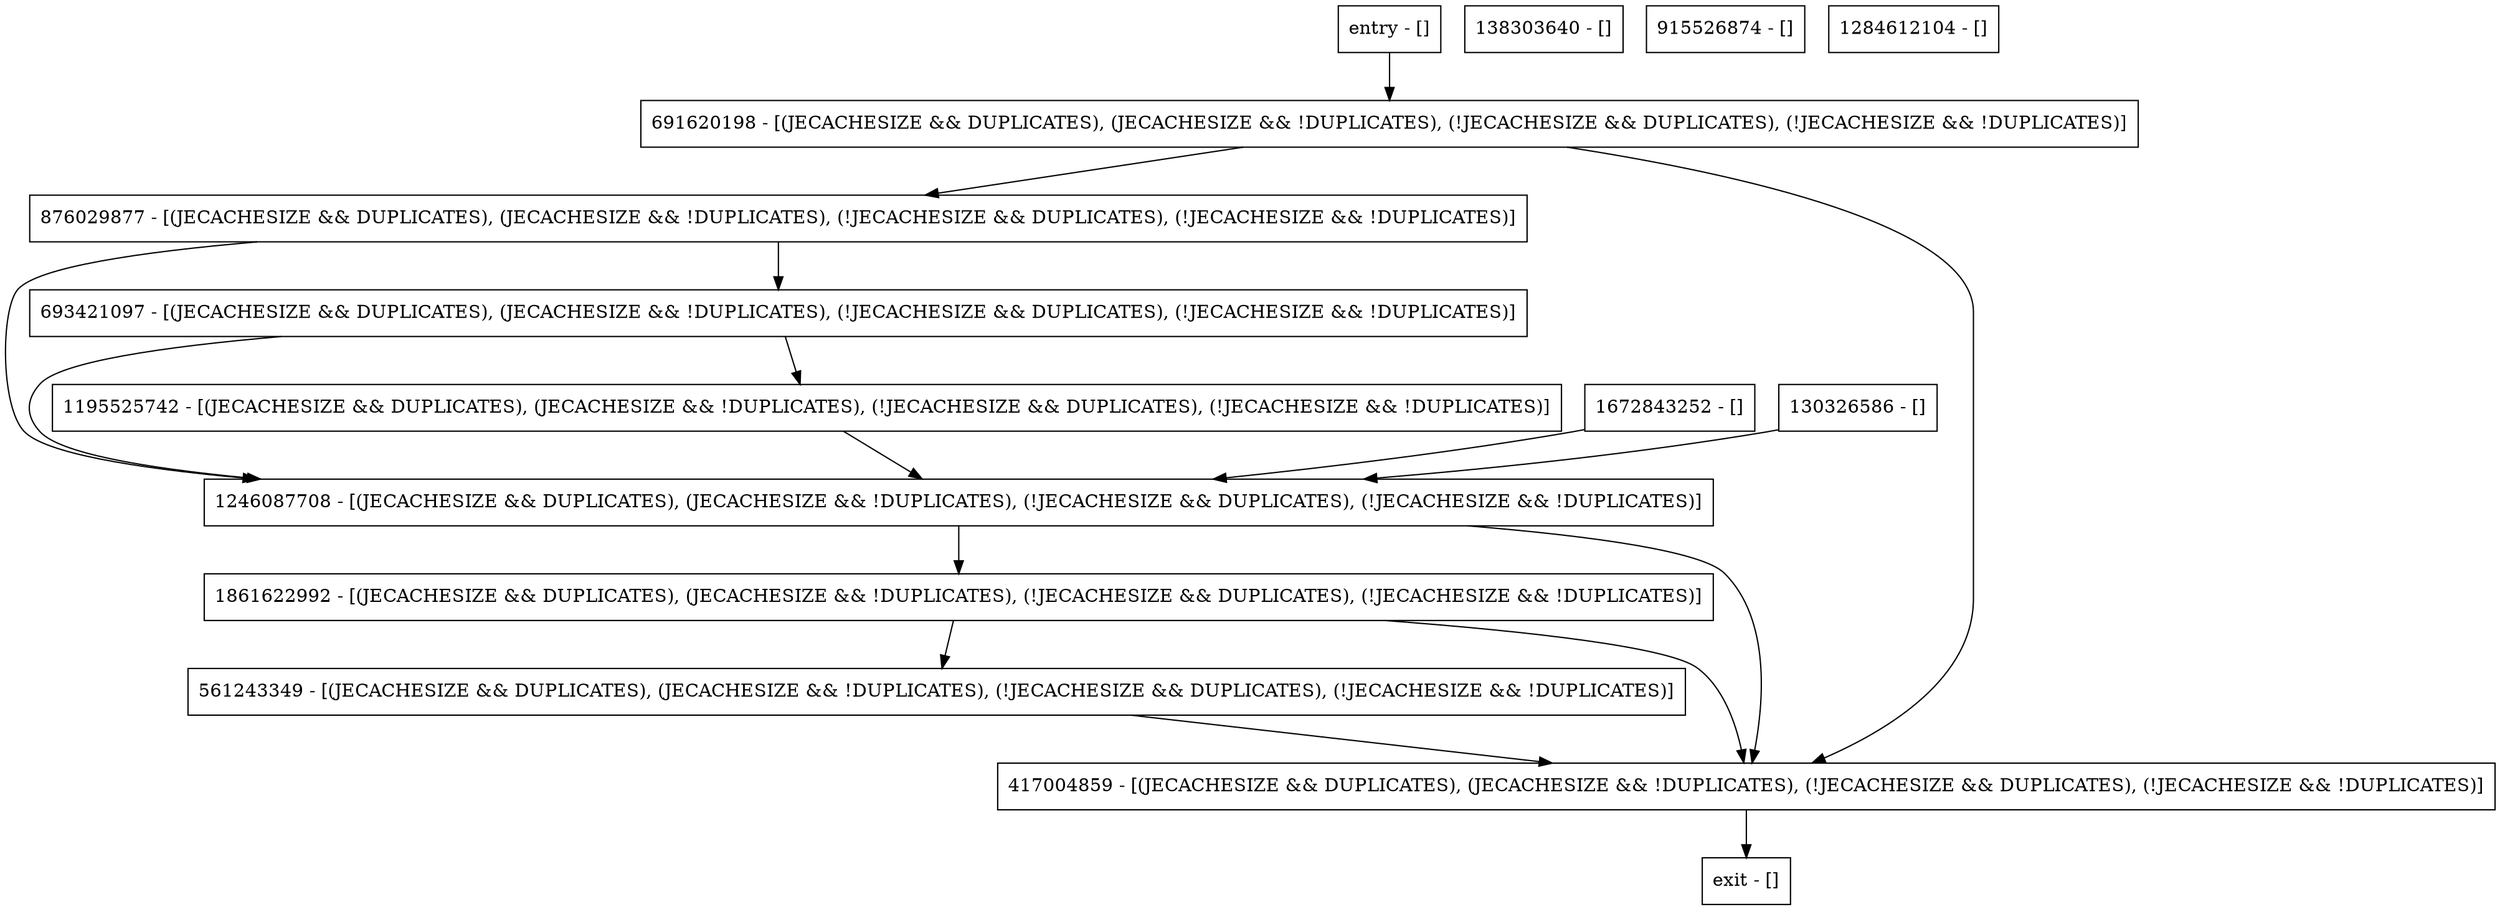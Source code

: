 digraph handleClosed {
node [shape=record];
1246087708 [label="1246087708 - [(JECACHESIZE && DUPLICATES), (JECACHESIZE && !DUPLICATES), (!JECACHESIZE && DUPLICATES), (!JECACHESIZE && !DUPLICATES)]"];
1672843252 [label="1672843252 - []"];
1195525742 [label="1195525742 - [(JECACHESIZE && DUPLICATES), (JECACHESIZE && !DUPLICATES), (!JECACHESIZE && DUPLICATES), (!JECACHESIZE && !DUPLICATES)]"];
138303640 [label="138303640 - []"];
693421097 [label="693421097 - [(JECACHESIZE && DUPLICATES), (JECACHESIZE && !DUPLICATES), (!JECACHESIZE && DUPLICATES), (!JECACHESIZE && !DUPLICATES)]"];
691620198 [label="691620198 - [(JECACHESIZE && DUPLICATES), (JECACHESIZE && !DUPLICATES), (!JECACHESIZE && DUPLICATES), (!JECACHESIZE && !DUPLICATES)]"];
130326586 [label="130326586 - []"];
1861622992 [label="1861622992 - [(JECACHESIZE && DUPLICATES), (JECACHESIZE && !DUPLICATES), (!JECACHESIZE && DUPLICATES), (!JECACHESIZE && !DUPLICATES)]"];
entry [label="entry - []"];
exit [label="exit - []"];
915526874 [label="915526874 - []"];
876029877 [label="876029877 - [(JECACHESIZE && DUPLICATES), (JECACHESIZE && !DUPLICATES), (!JECACHESIZE && DUPLICATES), (!JECACHESIZE && !DUPLICATES)]"];
561243349 [label="561243349 - [(JECACHESIZE && DUPLICATES), (JECACHESIZE && !DUPLICATES), (!JECACHESIZE && DUPLICATES), (!JECACHESIZE && !DUPLICATES)]"];
1284612104 [label="1284612104 - []"];
417004859 [label="417004859 - [(JECACHESIZE && DUPLICATES), (JECACHESIZE && !DUPLICATES), (!JECACHESIZE && DUPLICATES), (!JECACHESIZE && !DUPLICATES)]"];
entry;
exit;
1246087708 -> 1861622992;
1246087708 -> 417004859;
1672843252 -> 1246087708;
1195525742 -> 1246087708;
693421097 -> 1246087708;
693421097 -> 1195525742;
691620198 -> 876029877;
691620198 -> 417004859;
130326586 -> 1246087708;
1861622992 -> 561243349;
1861622992 -> 417004859;
entry -> 691620198;
876029877 -> 1246087708;
876029877 -> 693421097;
561243349 -> 417004859;
417004859 -> exit;
}
